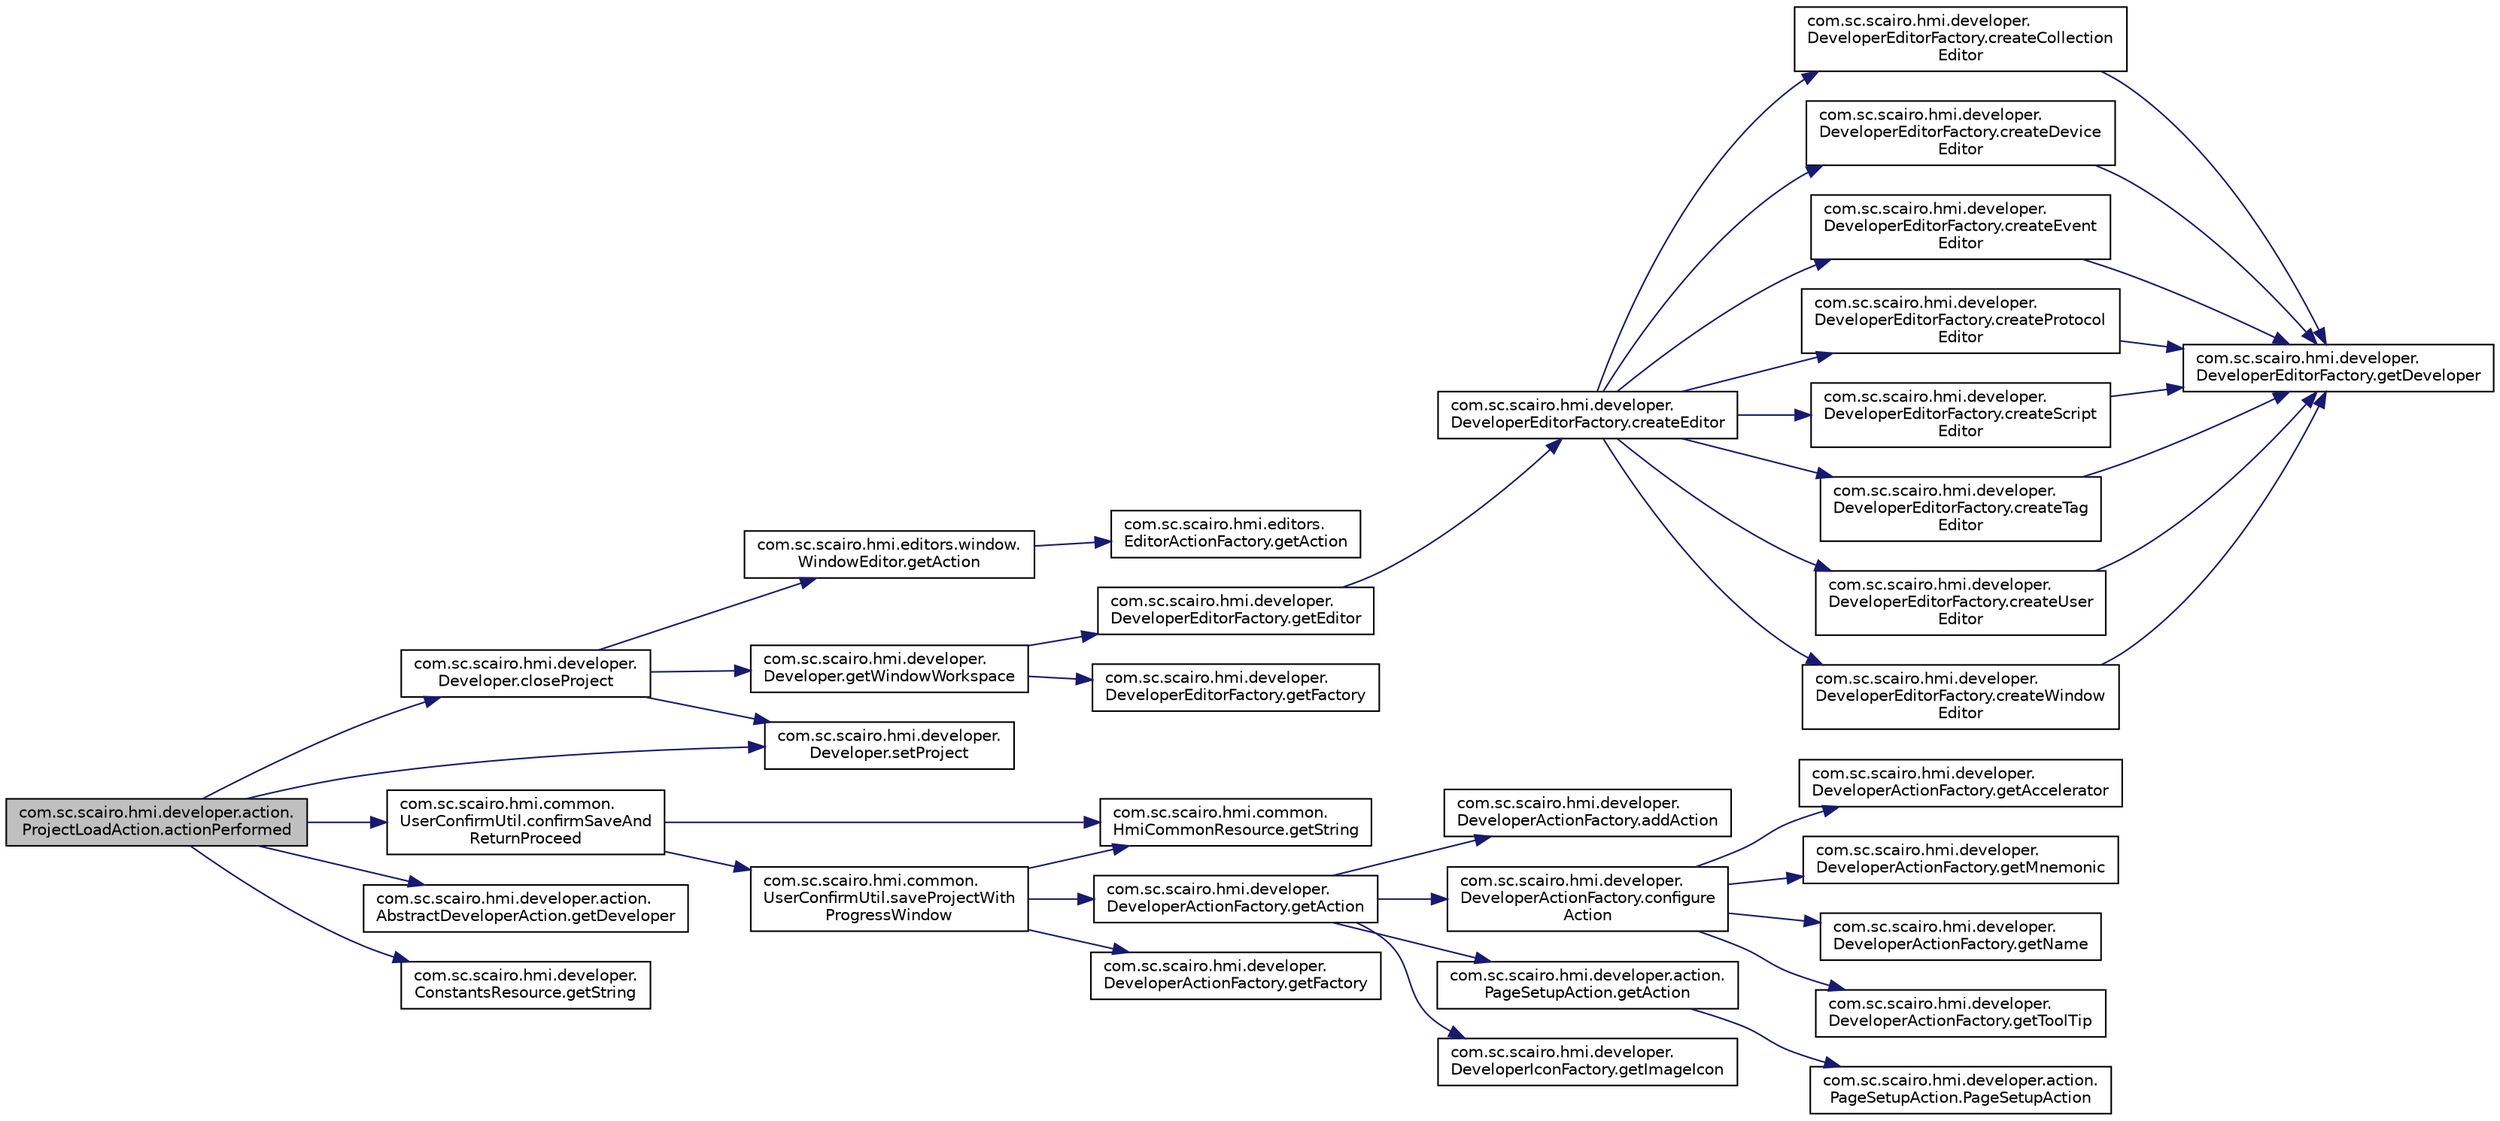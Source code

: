 digraph "com.sc.scairo.hmi.developer.action.ProjectLoadAction.actionPerformed"
{
 // LATEX_PDF_SIZE
  edge [fontname="Helvetica",fontsize="10",labelfontname="Helvetica",labelfontsize="10"];
  node [fontname="Helvetica",fontsize="10",shape=record];
  rankdir="LR";
  Node1 [label="com.sc.scairo.hmi.developer.action.\lProjectLoadAction.actionPerformed",height=0.2,width=0.4,color="black", fillcolor="grey75", style="filled", fontcolor="black",tooltip=" "];
  Node1 -> Node2 [color="midnightblue",fontsize="10",style="solid",fontname="Helvetica"];
  Node2 [label="com.sc.scairo.hmi.developer.\lDeveloper.closeProject",height=0.2,width=0.4,color="black", fillcolor="white", style="filled",URL="$classcom_1_1sc_1_1scairo_1_1hmi_1_1developer_1_1_developer.html#a36f6e478c582a392d0a35d8f044a9815",tooltip=" "];
  Node2 -> Node3 [color="midnightblue",fontsize="10",style="solid",fontname="Helvetica"];
  Node3 [label="com.sc.scairo.hmi.editors.window.\lWindowEditor.getAction",height=0.2,width=0.4,color="black", fillcolor="white", style="filled",URL="$classcom_1_1sc_1_1scairo_1_1hmi_1_1editors_1_1window_1_1_window_editor.html#a80f7a5ed4b1b744c51c4c26736a5f40f",tooltip=" "];
  Node3 -> Node4 [color="midnightblue",fontsize="10",style="solid",fontname="Helvetica"];
  Node4 [label="com.sc.scairo.hmi.editors.\lEditorActionFactory.getAction",height=0.2,width=0.4,color="black", fillcolor="white", style="filled",URL="$classcom_1_1sc_1_1scairo_1_1hmi_1_1editors_1_1_editor_action_factory.html#ae5db55316c5c2a4bf84ca10576f32345",tooltip=" "];
  Node2 -> Node5 [color="midnightblue",fontsize="10",style="solid",fontname="Helvetica"];
  Node5 [label="com.sc.scairo.hmi.developer.\lDeveloper.getWindowWorkspace",height=0.2,width=0.4,color="black", fillcolor="white", style="filled",URL="$classcom_1_1sc_1_1scairo_1_1hmi_1_1developer_1_1_developer.html#a588ae4280b9b41798ec435f8dcd1d287",tooltip=" "];
  Node5 -> Node6 [color="midnightblue",fontsize="10",style="solid",fontname="Helvetica"];
  Node6 [label="com.sc.scairo.hmi.developer.\lDeveloperEditorFactory.getEditor",height=0.2,width=0.4,color="black", fillcolor="white", style="filled",URL="$classcom_1_1sc_1_1scairo_1_1hmi_1_1developer_1_1_developer_editor_factory.html#a0fb1b5ffcdbaf859e3998a3df9d0bf1d",tooltip=" "];
  Node6 -> Node7 [color="midnightblue",fontsize="10",style="solid",fontname="Helvetica"];
  Node7 [label="com.sc.scairo.hmi.developer.\lDeveloperEditorFactory.createEditor",height=0.2,width=0.4,color="black", fillcolor="white", style="filled",URL="$classcom_1_1sc_1_1scairo_1_1hmi_1_1developer_1_1_developer_editor_factory.html#a7efc6e085653e78386972998832682da",tooltip=" "];
  Node7 -> Node8 [color="midnightblue",fontsize="10",style="solid",fontname="Helvetica"];
  Node8 [label="com.sc.scairo.hmi.developer.\lDeveloperEditorFactory.createCollection\lEditor",height=0.2,width=0.4,color="black", fillcolor="white", style="filled",URL="$classcom_1_1sc_1_1scairo_1_1hmi_1_1developer_1_1_developer_editor_factory.html#a23efa3ee551492ffc598adb56dc7864c",tooltip=" "];
  Node8 -> Node9 [color="midnightblue",fontsize="10",style="solid",fontname="Helvetica"];
  Node9 [label="com.sc.scairo.hmi.developer.\lDeveloperEditorFactory.getDeveloper",height=0.2,width=0.4,color="black", fillcolor="white", style="filled",URL="$classcom_1_1sc_1_1scairo_1_1hmi_1_1developer_1_1_developer_editor_factory.html#ad1ace75a7cdc88a8a5f4e5c601556a98",tooltip=" "];
  Node7 -> Node10 [color="midnightblue",fontsize="10",style="solid",fontname="Helvetica"];
  Node10 [label="com.sc.scairo.hmi.developer.\lDeveloperEditorFactory.createDevice\lEditor",height=0.2,width=0.4,color="black", fillcolor="white", style="filled",URL="$classcom_1_1sc_1_1scairo_1_1hmi_1_1developer_1_1_developer_editor_factory.html#ae7a041880c6deec553d822674cffabb1",tooltip=" "];
  Node10 -> Node9 [color="midnightblue",fontsize="10",style="solid",fontname="Helvetica"];
  Node7 -> Node11 [color="midnightblue",fontsize="10",style="solid",fontname="Helvetica"];
  Node11 [label="com.sc.scairo.hmi.developer.\lDeveloperEditorFactory.createEvent\lEditor",height=0.2,width=0.4,color="black", fillcolor="white", style="filled",URL="$classcom_1_1sc_1_1scairo_1_1hmi_1_1developer_1_1_developer_editor_factory.html#aaa9cedf6cd165117a328808d76ed0970",tooltip=" "];
  Node11 -> Node9 [color="midnightblue",fontsize="10",style="solid",fontname="Helvetica"];
  Node7 -> Node12 [color="midnightblue",fontsize="10",style="solid",fontname="Helvetica"];
  Node12 [label="com.sc.scairo.hmi.developer.\lDeveloperEditorFactory.createProtocol\lEditor",height=0.2,width=0.4,color="black", fillcolor="white", style="filled",URL="$classcom_1_1sc_1_1scairo_1_1hmi_1_1developer_1_1_developer_editor_factory.html#a393067d030c685196a46653a4ba2035b",tooltip=" "];
  Node12 -> Node9 [color="midnightblue",fontsize="10",style="solid",fontname="Helvetica"];
  Node7 -> Node13 [color="midnightblue",fontsize="10",style="solid",fontname="Helvetica"];
  Node13 [label="com.sc.scairo.hmi.developer.\lDeveloperEditorFactory.createScript\lEditor",height=0.2,width=0.4,color="black", fillcolor="white", style="filled",URL="$classcom_1_1sc_1_1scairo_1_1hmi_1_1developer_1_1_developer_editor_factory.html#a200f1f99504e7dcd5278b24f40699f11",tooltip=" "];
  Node13 -> Node9 [color="midnightblue",fontsize="10",style="solid",fontname="Helvetica"];
  Node7 -> Node14 [color="midnightblue",fontsize="10",style="solid",fontname="Helvetica"];
  Node14 [label="com.sc.scairo.hmi.developer.\lDeveloperEditorFactory.createTag\lEditor",height=0.2,width=0.4,color="black", fillcolor="white", style="filled",URL="$classcom_1_1sc_1_1scairo_1_1hmi_1_1developer_1_1_developer_editor_factory.html#ab70079e4e1537603e79530a1ce064dd4",tooltip=" "];
  Node14 -> Node9 [color="midnightblue",fontsize="10",style="solid",fontname="Helvetica"];
  Node7 -> Node15 [color="midnightblue",fontsize="10",style="solid",fontname="Helvetica"];
  Node15 [label="com.sc.scairo.hmi.developer.\lDeveloperEditorFactory.createUser\lEditor",height=0.2,width=0.4,color="black", fillcolor="white", style="filled",URL="$classcom_1_1sc_1_1scairo_1_1hmi_1_1developer_1_1_developer_editor_factory.html#a676cfc0f314dde3b8a30b24b1a01c87f",tooltip=" "];
  Node15 -> Node9 [color="midnightblue",fontsize="10",style="solid",fontname="Helvetica"];
  Node7 -> Node16 [color="midnightblue",fontsize="10",style="solid",fontname="Helvetica"];
  Node16 [label="com.sc.scairo.hmi.developer.\lDeveloperEditorFactory.createWindow\lEditor",height=0.2,width=0.4,color="black", fillcolor="white", style="filled",URL="$classcom_1_1sc_1_1scairo_1_1hmi_1_1developer_1_1_developer_editor_factory.html#ada65ae04d96da33ebb10db2502125a93",tooltip=" "];
  Node16 -> Node9 [color="midnightblue",fontsize="10",style="solid",fontname="Helvetica"];
  Node5 -> Node17 [color="midnightblue",fontsize="10",style="solid",fontname="Helvetica"];
  Node17 [label="com.sc.scairo.hmi.developer.\lDeveloperEditorFactory.getFactory",height=0.2,width=0.4,color="black", fillcolor="white", style="filled",URL="$classcom_1_1sc_1_1scairo_1_1hmi_1_1developer_1_1_developer_editor_factory.html#a310fa2c66ae47ff79d727f1bca5b3913",tooltip=" "];
  Node2 -> Node18 [color="midnightblue",fontsize="10",style="solid",fontname="Helvetica"];
  Node18 [label="com.sc.scairo.hmi.developer.\lDeveloper.setProject",height=0.2,width=0.4,color="black", fillcolor="white", style="filled",URL="$classcom_1_1sc_1_1scairo_1_1hmi_1_1developer_1_1_developer.html#ab43d1b673efd1dde792e45400b25e70d",tooltip=" "];
  Node1 -> Node19 [color="midnightblue",fontsize="10",style="solid",fontname="Helvetica"];
  Node19 [label="com.sc.scairo.hmi.common.\lUserConfirmUtil.confirmSaveAnd\lReturnProceed",height=0.2,width=0.4,color="black", fillcolor="white", style="filled",URL="$classcom_1_1sc_1_1scairo_1_1hmi_1_1common_1_1_user_confirm_util.html#af47b2375fba7d334c262f49cd26cccc1",tooltip=" "];
  Node19 -> Node20 [color="midnightblue",fontsize="10",style="solid",fontname="Helvetica"];
  Node20 [label="com.sc.scairo.hmi.common.\lHmiCommonResource.getString",height=0.2,width=0.4,color="black", fillcolor="white", style="filled",URL="$classcom_1_1sc_1_1scairo_1_1hmi_1_1common_1_1_hmi_common_resource.html#a9d13fb0b9c4088b5877d840576bc47e2",tooltip=" "];
  Node19 -> Node21 [color="midnightblue",fontsize="10",style="solid",fontname="Helvetica"];
  Node21 [label="com.sc.scairo.hmi.common.\lUserConfirmUtil.saveProjectWith\lProgressWindow",height=0.2,width=0.4,color="black", fillcolor="white", style="filled",URL="$classcom_1_1sc_1_1scairo_1_1hmi_1_1common_1_1_user_confirm_util.html#a876dea260b6979e34472d30d0e9c5f74",tooltip=" "];
  Node21 -> Node22 [color="midnightblue",fontsize="10",style="solid",fontname="Helvetica"];
  Node22 [label="com.sc.scairo.hmi.developer.\lDeveloperActionFactory.getAction",height=0.2,width=0.4,color="black", fillcolor="white", style="filled",URL="$classcom_1_1sc_1_1scairo_1_1hmi_1_1developer_1_1_developer_action_factory.html#ae8226cc1a2661f0d0c00a641a2b068fb",tooltip=" "];
  Node22 -> Node23 [color="midnightblue",fontsize="10",style="solid",fontname="Helvetica"];
  Node23 [label="com.sc.scairo.hmi.developer.\lDeveloperActionFactory.addAction",height=0.2,width=0.4,color="black", fillcolor="white", style="filled",URL="$classcom_1_1sc_1_1scairo_1_1hmi_1_1developer_1_1_developer_action_factory.html#a8a0e9772e565cf020dbbd3272931fef4",tooltip=" "];
  Node22 -> Node24 [color="midnightblue",fontsize="10",style="solid",fontname="Helvetica"];
  Node24 [label="com.sc.scairo.hmi.developer.\lDeveloperActionFactory.configure\lAction",height=0.2,width=0.4,color="black", fillcolor="white", style="filled",URL="$classcom_1_1sc_1_1scairo_1_1hmi_1_1developer_1_1_developer_action_factory.html#af2116a8a73e0c972cc2c44f68f826b55",tooltip=" "];
  Node24 -> Node25 [color="midnightblue",fontsize="10",style="solid",fontname="Helvetica"];
  Node25 [label="com.sc.scairo.hmi.developer.\lDeveloperActionFactory.getAccelerator",height=0.2,width=0.4,color="black", fillcolor="white", style="filled",URL="$classcom_1_1sc_1_1scairo_1_1hmi_1_1developer_1_1_developer_action_factory.html#adbdb2fb1982506dc7d7b7623025fdb3b",tooltip=" "];
  Node24 -> Node26 [color="midnightblue",fontsize="10",style="solid",fontname="Helvetica"];
  Node26 [label="com.sc.scairo.hmi.developer.\lDeveloperActionFactory.getMnemonic",height=0.2,width=0.4,color="black", fillcolor="white", style="filled",URL="$classcom_1_1sc_1_1scairo_1_1hmi_1_1developer_1_1_developer_action_factory.html#a419db0e75448e392693df3eafd218804",tooltip=" "];
  Node24 -> Node27 [color="midnightblue",fontsize="10",style="solid",fontname="Helvetica"];
  Node27 [label="com.sc.scairo.hmi.developer.\lDeveloperActionFactory.getName",height=0.2,width=0.4,color="black", fillcolor="white", style="filled",URL="$classcom_1_1sc_1_1scairo_1_1hmi_1_1developer_1_1_developer_action_factory.html#a2e87ecc050f63dace851d1bec46d3cbf",tooltip=" "];
  Node24 -> Node28 [color="midnightblue",fontsize="10",style="solid",fontname="Helvetica"];
  Node28 [label="com.sc.scairo.hmi.developer.\lDeveloperActionFactory.getToolTip",height=0.2,width=0.4,color="black", fillcolor="white", style="filled",URL="$classcom_1_1sc_1_1scairo_1_1hmi_1_1developer_1_1_developer_action_factory.html#ab158d6fdaa65967d79afa120541b7614",tooltip=" "];
  Node22 -> Node29 [color="midnightblue",fontsize="10",style="solid",fontname="Helvetica"];
  Node29 [label="com.sc.scairo.hmi.developer.action.\lPageSetupAction.getAction",height=0.2,width=0.4,color="black", fillcolor="white", style="filled",URL="$classcom_1_1sc_1_1scairo_1_1hmi_1_1developer_1_1action_1_1_page_setup_action.html#a75ad98432f40929a12934c0ef84207bc",tooltip=" "];
  Node29 -> Node30 [color="midnightblue",fontsize="10",style="solid",fontname="Helvetica"];
  Node30 [label="com.sc.scairo.hmi.developer.action.\lPageSetupAction.PageSetupAction",height=0.2,width=0.4,color="black", fillcolor="white", style="filled",URL="$classcom_1_1sc_1_1scairo_1_1hmi_1_1developer_1_1action_1_1_page_setup_action.html#a9ff9d8bfcf78bec48b3dd0d845390409",tooltip=" "];
  Node22 -> Node31 [color="midnightblue",fontsize="10",style="solid",fontname="Helvetica"];
  Node31 [label="com.sc.scairo.hmi.developer.\lDeveloperIconFactory.getImageIcon",height=0.2,width=0.4,color="black", fillcolor="white", style="filled",URL="$classcom_1_1sc_1_1scairo_1_1hmi_1_1developer_1_1_developer_icon_factory.html#a838a4e7e2171b726b1e9df4747be3e16",tooltip=" "];
  Node21 -> Node32 [color="midnightblue",fontsize="10",style="solid",fontname="Helvetica"];
  Node32 [label="com.sc.scairo.hmi.developer.\lDeveloperActionFactory.getFactory",height=0.2,width=0.4,color="black", fillcolor="white", style="filled",URL="$classcom_1_1sc_1_1scairo_1_1hmi_1_1developer_1_1_developer_action_factory.html#af5a63ca2b51ba3eb74d3dd62ca1db7c1",tooltip=" "];
  Node21 -> Node20 [color="midnightblue",fontsize="10",style="solid",fontname="Helvetica"];
  Node1 -> Node33 [color="midnightblue",fontsize="10",style="solid",fontname="Helvetica"];
  Node33 [label="com.sc.scairo.hmi.developer.action.\lAbstractDeveloperAction.getDeveloper",height=0.2,width=0.4,color="black", fillcolor="white", style="filled",URL="$classcom_1_1sc_1_1scairo_1_1hmi_1_1developer_1_1action_1_1_abstract_developer_action.html#a109d330e46fc63f39fd03b96197454ad",tooltip=" "];
  Node1 -> Node34 [color="midnightblue",fontsize="10",style="solid",fontname="Helvetica"];
  Node34 [label="com.sc.scairo.hmi.developer.\lConstantsResource.getString",height=0.2,width=0.4,color="black", fillcolor="white", style="filled",URL="$classcom_1_1sc_1_1scairo_1_1hmi_1_1developer_1_1_constants_resource.html#af32f8758c3cd7fdb5cb6c1c909df154f",tooltip=" "];
  Node1 -> Node18 [color="midnightblue",fontsize="10",style="solid",fontname="Helvetica"];
}
